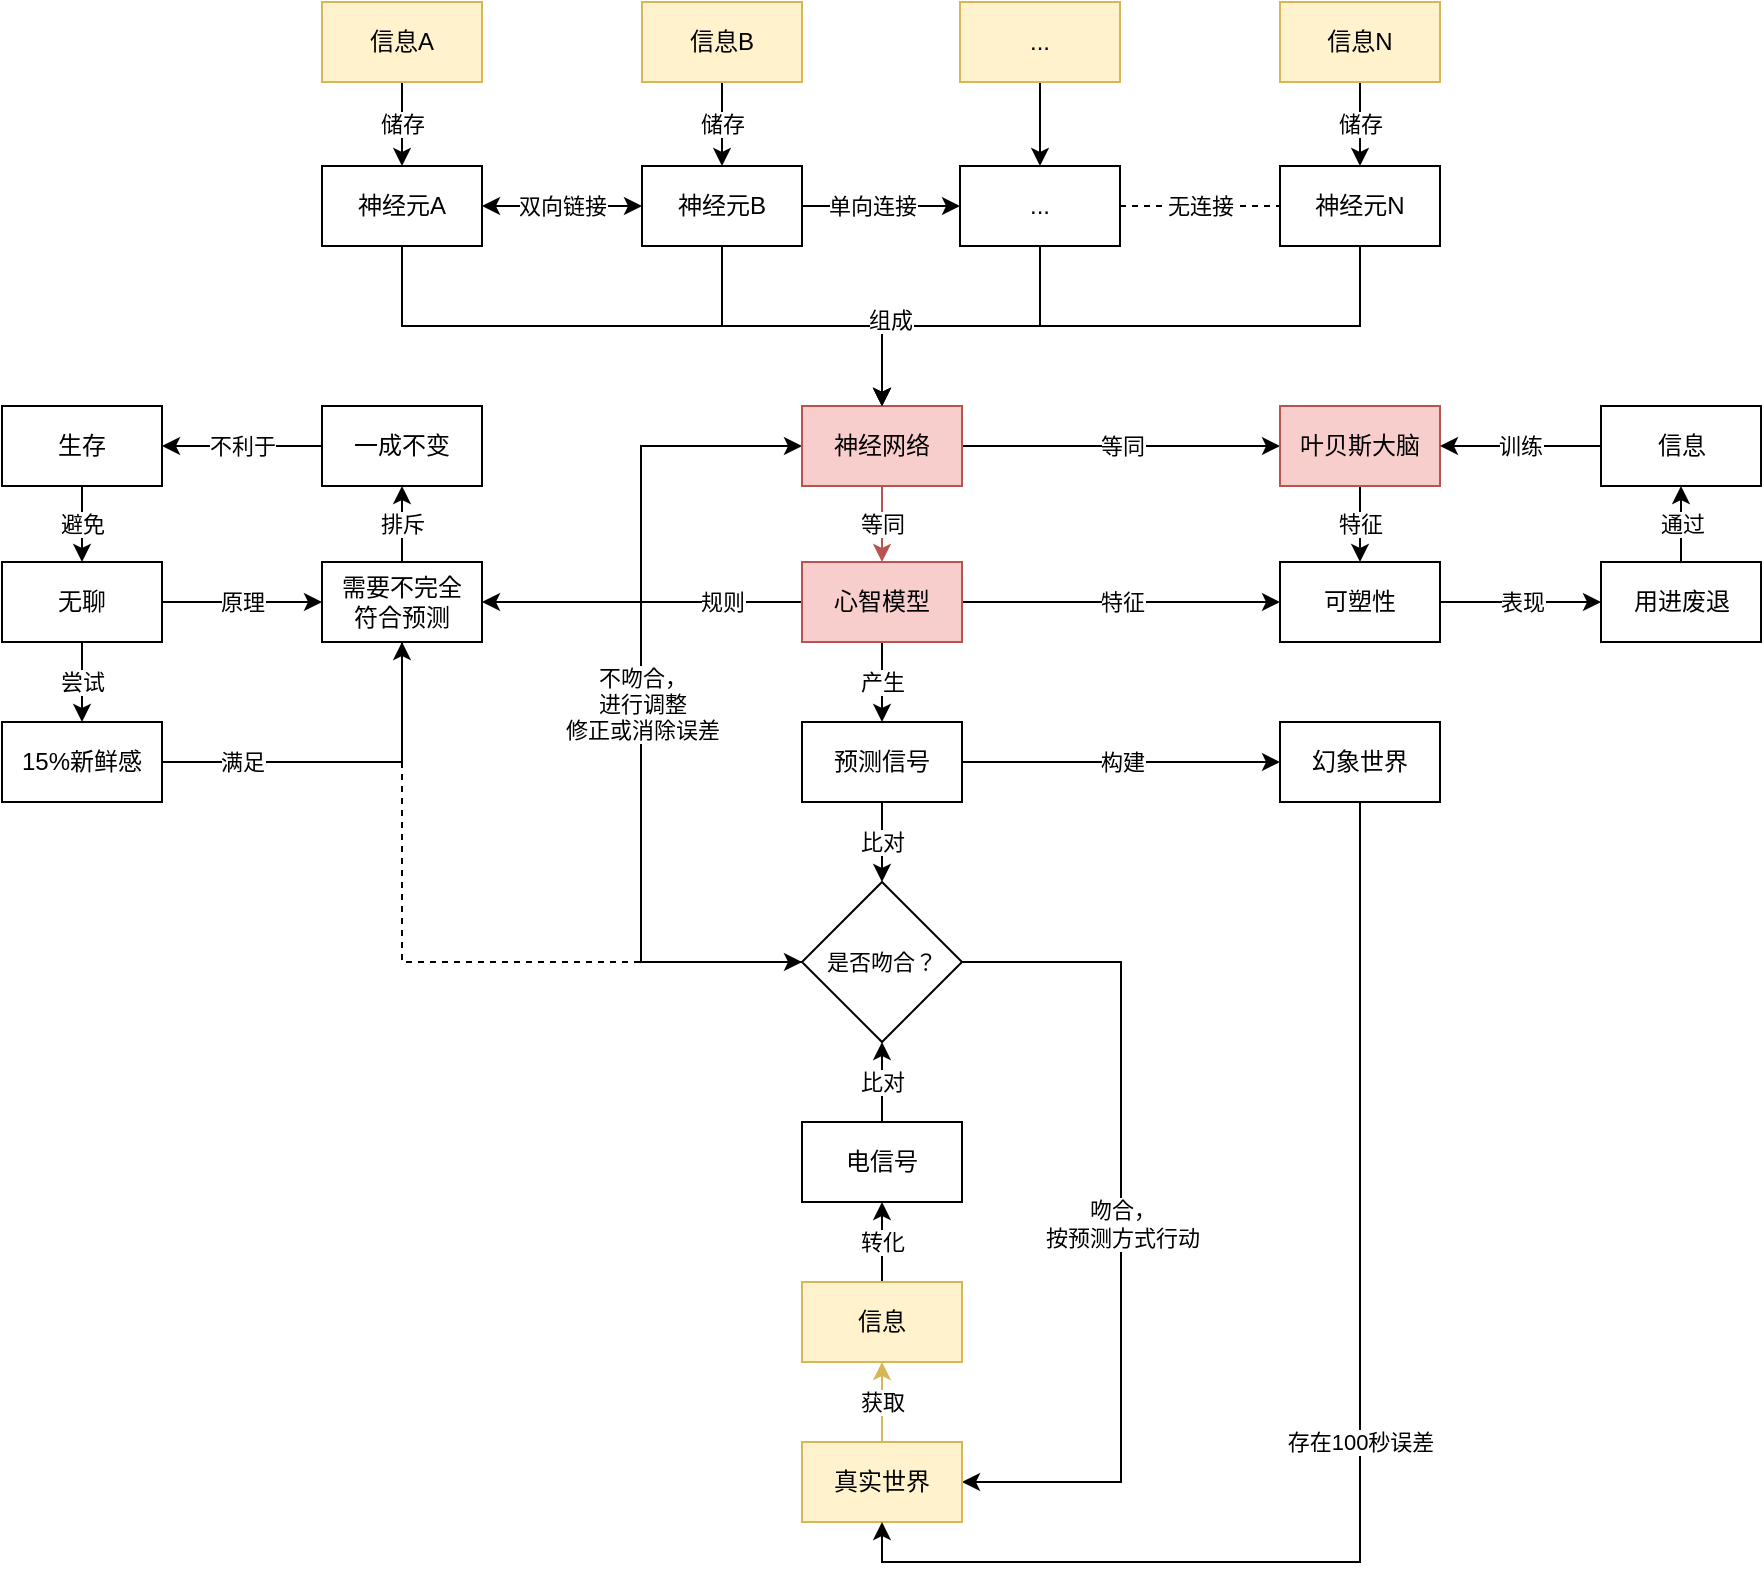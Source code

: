 <mxfile version="23.0.2" type="github">
  <diagram name="第 1 页" id="XvF2aFDsFJZ21GPqTzCf">
    <mxGraphModel dx="1434" dy="4253" grid="1" gridSize="10" guides="1" tooltips="1" connect="1" arrows="1" fold="1" page="1" pageScale="1" pageWidth="827" pageHeight="1169" math="0" shadow="0">
      <root>
        <mxCell id="0" />
        <mxCell id="1" parent="0" />
        <mxCell id="URVeLnV5q5m96tv4H8P8-46" value="转化" style="edgeStyle=orthogonalEdgeStyle;rounded=0;orthogonalLoop=1;jettySize=auto;html=1;" edge="1" parent="1" source="URVeLnV5q5m96tv4H8P8-2" target="URVeLnV5q5m96tv4H8P8-3">
          <mxGeometry relative="1" as="geometry" />
        </mxCell>
        <mxCell id="URVeLnV5q5m96tv4H8P8-2" value="信息" style="rounded=0;whiteSpace=wrap;html=1;fillColor=#fff2cc;strokeColor=#d6b656;" vertex="1" parent="1">
          <mxGeometry x="680" y="-2760" width="80" height="40" as="geometry" />
        </mxCell>
        <mxCell id="URVeLnV5q5m96tv4H8P8-47" value="比对" style="edgeStyle=orthogonalEdgeStyle;rounded=0;orthogonalLoop=1;jettySize=auto;html=1;" edge="1" parent="1" source="URVeLnV5q5m96tv4H8P8-3" target="URVeLnV5q5m96tv4H8P8-10">
          <mxGeometry relative="1" as="geometry" />
        </mxCell>
        <mxCell id="URVeLnV5q5m96tv4H8P8-3" value="电信号" style="rounded=0;whiteSpace=wrap;html=1;" vertex="1" parent="1">
          <mxGeometry x="680" y="-2840" width="80" height="40" as="geometry" />
        </mxCell>
        <mxCell id="URVeLnV5q5m96tv4H8P8-49" value="不吻合，&lt;br&gt;进行调整&lt;br&gt;修正或消除误差" style="edgeStyle=orthogonalEdgeStyle;rounded=0;orthogonalLoop=1;jettySize=auto;html=1;entryX=0;entryY=0.5;entryDx=0;entryDy=0;" edge="1" parent="1" source="URVeLnV5q5m96tv4H8P8-10" target="URVeLnV5q5m96tv4H8P8-14">
          <mxGeometry x="0.002" relative="1" as="geometry">
            <Array as="points">
              <mxPoint x="599.5" y="-2920" />
              <mxPoint x="599.5" y="-3178" />
            </Array>
            <mxPoint as="offset" />
          </mxGeometry>
        </mxCell>
        <mxCell id="URVeLnV5q5m96tv4H8P8-54" value="吻合，&lt;br&gt;按预测方式行动" style="edgeStyle=orthogonalEdgeStyle;rounded=0;orthogonalLoop=1;jettySize=auto;html=1;entryX=1;entryY=0.5;entryDx=0;entryDy=0;" edge="1" parent="1" source="URVeLnV5q5m96tv4H8P8-10" target="URVeLnV5q5m96tv4H8P8-52">
          <mxGeometry x="0.002" relative="1" as="geometry">
            <Array as="points">
              <mxPoint x="839.5" y="-2920" />
              <mxPoint x="839.5" y="-2660" />
            </Array>
            <mxPoint as="offset" />
          </mxGeometry>
        </mxCell>
        <mxCell id="URVeLnV5q5m96tv4H8P8-10" value="是否吻合？" style="rhombus;whiteSpace=wrap;html=1;fontFamily=Helvetica;fontSize=11;fontColor=default;" vertex="1" parent="1">
          <mxGeometry x="680" y="-2960" width="80" height="80" as="geometry" />
        </mxCell>
        <mxCell id="URVeLnV5q5m96tv4H8P8-18" value="双向链接" style="edgeStyle=orthogonalEdgeStyle;rounded=0;orthogonalLoop=1;jettySize=auto;html=1;entryX=0;entryY=0.5;entryDx=0;entryDy=0;strokeColor=default;startArrow=classic;startFill=1;" edge="1" parent="1" source="URVeLnV5q5m96tv4H8P8-13" target="URVeLnV5q5m96tv4H8P8-15">
          <mxGeometry relative="1" as="geometry" />
        </mxCell>
        <mxCell id="URVeLnV5q5m96tv4H8P8-34" style="edgeStyle=orthogonalEdgeStyle;rounded=0;orthogonalLoop=1;jettySize=auto;html=1;entryX=0.5;entryY=0;entryDx=0;entryDy=0;" edge="1" parent="1" source="URVeLnV5q5m96tv4H8P8-13" target="URVeLnV5q5m96tv4H8P8-14">
          <mxGeometry relative="1" as="geometry">
            <Array as="points">
              <mxPoint x="480" y="-3238" />
              <mxPoint x="720" y="-3238" />
            </Array>
          </mxGeometry>
        </mxCell>
        <mxCell id="URVeLnV5q5m96tv4H8P8-13" value="神经元A" style="rounded=0;whiteSpace=wrap;html=1;" vertex="1" parent="1">
          <mxGeometry x="440" y="-3318" width="80" height="40" as="geometry" />
        </mxCell>
        <mxCell id="URVeLnV5q5m96tv4H8P8-42" value="等同" style="edgeStyle=orthogonalEdgeStyle;rounded=0;orthogonalLoop=1;jettySize=auto;html=1;fillColor=#f8cecc;strokeColor=#b85450;" edge="1" parent="1" source="URVeLnV5q5m96tv4H8P8-14" target="URVeLnV5q5m96tv4H8P8-41">
          <mxGeometry relative="1" as="geometry" />
        </mxCell>
        <mxCell id="URVeLnV5q5m96tv4H8P8-65" value="等同" style="edgeStyle=orthogonalEdgeStyle;rounded=0;orthogonalLoop=1;jettySize=auto;html=1;entryX=0;entryY=0.5;entryDx=0;entryDy=0;" edge="1" parent="1" source="URVeLnV5q5m96tv4H8P8-14" target="URVeLnV5q5m96tv4H8P8-64">
          <mxGeometry relative="1" as="geometry" />
        </mxCell>
        <mxCell id="URVeLnV5q5m96tv4H8P8-14" value="神经网络" style="rounded=0;whiteSpace=wrap;html=1;fillColor=#f8cecc;strokeColor=#b85450;" vertex="1" parent="1">
          <mxGeometry x="680" y="-3198" width="80" height="40" as="geometry" />
        </mxCell>
        <mxCell id="URVeLnV5q5m96tv4H8P8-35" style="edgeStyle=orthogonalEdgeStyle;rounded=0;orthogonalLoop=1;jettySize=auto;html=1;entryX=0.5;entryY=0;entryDx=0;entryDy=0;" edge="1" parent="1" source="URVeLnV5q5m96tv4H8P8-15" target="URVeLnV5q5m96tv4H8P8-14">
          <mxGeometry relative="1" as="geometry" />
        </mxCell>
        <mxCell id="URVeLnV5q5m96tv4H8P8-38" value="" style="edgeStyle=orthogonalEdgeStyle;rounded=0;orthogonalLoop=1;jettySize=auto;html=1;" edge="1" parent="1" source="URVeLnV5q5m96tv4H8P8-15" target="URVeLnV5q5m96tv4H8P8-23">
          <mxGeometry relative="1" as="geometry" />
        </mxCell>
        <mxCell id="URVeLnV5q5m96tv4H8P8-40" value="单向连接" style="edgeLabel;html=1;align=center;verticalAlign=middle;resizable=0;points=[];" vertex="1" connectable="0" parent="URVeLnV5q5m96tv4H8P8-38">
          <mxGeometry x="-0.114" relative="1" as="geometry">
            <mxPoint as="offset" />
          </mxGeometry>
        </mxCell>
        <mxCell id="URVeLnV5q5m96tv4H8P8-15" value="神经元B" style="rounded=0;whiteSpace=wrap;html=1;" vertex="1" parent="1">
          <mxGeometry x="600" y="-3318" width="80" height="40" as="geometry" />
        </mxCell>
        <mxCell id="URVeLnV5q5m96tv4H8P8-17" value="储存" style="edgeStyle=orthogonalEdgeStyle;rounded=0;orthogonalLoop=1;jettySize=auto;html=1;" edge="1" parent="1" source="URVeLnV5q5m96tv4H8P8-16" target="URVeLnV5q5m96tv4H8P8-13">
          <mxGeometry relative="1" as="geometry" />
        </mxCell>
        <mxCell id="URVeLnV5q5m96tv4H8P8-16" value="信息A" style="rounded=0;whiteSpace=wrap;html=1;fillColor=#fff2cc;strokeColor=#d6b656;" vertex="1" parent="1">
          <mxGeometry x="440" y="-3400" width="80" height="40" as="geometry" />
        </mxCell>
        <mxCell id="URVeLnV5q5m96tv4H8P8-22" value="储存" style="edgeStyle=orthogonalEdgeStyle;rounded=0;orthogonalLoop=1;jettySize=auto;html=1;" edge="1" parent="1" source="URVeLnV5q5m96tv4H8P8-21" target="URVeLnV5q5m96tv4H8P8-15">
          <mxGeometry relative="1" as="geometry" />
        </mxCell>
        <mxCell id="URVeLnV5q5m96tv4H8P8-21" value="信息B" style="rounded=0;whiteSpace=wrap;html=1;fillColor=#fff2cc;strokeColor=#d6b656;" vertex="1" parent="1">
          <mxGeometry x="600" y="-3400" width="80" height="40" as="geometry" />
        </mxCell>
        <mxCell id="URVeLnV5q5m96tv4H8P8-36" style="edgeStyle=orthogonalEdgeStyle;rounded=0;orthogonalLoop=1;jettySize=auto;html=1;entryX=0.5;entryY=0;entryDx=0;entryDy=0;" edge="1" parent="1" source="URVeLnV5q5m96tv4H8P8-23" target="URVeLnV5q5m96tv4H8P8-14">
          <mxGeometry relative="1" as="geometry" />
        </mxCell>
        <mxCell id="URVeLnV5q5m96tv4H8P8-39" value="无连接" style="edgeStyle=orthogonalEdgeStyle;rounded=0;orthogonalLoop=1;jettySize=auto;html=1;endArrow=none;endFill=0;dashed=1;" edge="1" parent="1" source="URVeLnV5q5m96tv4H8P8-23" target="URVeLnV5q5m96tv4H8P8-25">
          <mxGeometry relative="1" as="geometry" />
        </mxCell>
        <mxCell id="URVeLnV5q5m96tv4H8P8-23" value="..." style="rounded=0;whiteSpace=wrap;html=1;" vertex="1" parent="1">
          <mxGeometry x="759" y="-3318" width="80" height="40" as="geometry" />
        </mxCell>
        <mxCell id="URVeLnV5q5m96tv4H8P8-37" style="edgeStyle=orthogonalEdgeStyle;rounded=0;orthogonalLoop=1;jettySize=auto;html=1;entryX=0.5;entryY=0;entryDx=0;entryDy=0;" edge="1" parent="1" source="URVeLnV5q5m96tv4H8P8-25" target="URVeLnV5q5m96tv4H8P8-14">
          <mxGeometry relative="1" as="geometry">
            <Array as="points">
              <mxPoint x="959" y="-3238" />
              <mxPoint x="720" y="-3238" />
            </Array>
          </mxGeometry>
        </mxCell>
        <mxCell id="URVeLnV5q5m96tv4H8P8-56" value="组成" style="edgeLabel;html=1;align=center;verticalAlign=middle;resizable=0;points=[];" vertex="1" connectable="0" parent="URVeLnV5q5m96tv4H8P8-37">
          <mxGeometry x="0.746" y="-2" relative="1" as="geometry">
            <mxPoint x="3" y="-1" as="offset" />
          </mxGeometry>
        </mxCell>
        <mxCell id="URVeLnV5q5m96tv4H8P8-25" value="神经元N" style="rounded=0;whiteSpace=wrap;html=1;" vertex="1" parent="1">
          <mxGeometry x="919" y="-3318" width="80" height="40" as="geometry" />
        </mxCell>
        <mxCell id="URVeLnV5q5m96tv4H8P8-29" value="储存" style="edgeStyle=orthogonalEdgeStyle;rounded=0;orthogonalLoop=1;jettySize=auto;html=1;" edge="1" parent="1" source="URVeLnV5q5m96tv4H8P8-26" target="URVeLnV5q5m96tv4H8P8-25">
          <mxGeometry relative="1" as="geometry" />
        </mxCell>
        <mxCell id="URVeLnV5q5m96tv4H8P8-26" value="信息N" style="rounded=0;whiteSpace=wrap;html=1;fillColor=#fff2cc;strokeColor=#d6b656;" vertex="1" parent="1">
          <mxGeometry x="919" y="-3400" width="80" height="40" as="geometry" />
        </mxCell>
        <mxCell id="URVeLnV5q5m96tv4H8P8-28" value="" style="edgeStyle=orthogonalEdgeStyle;rounded=0;orthogonalLoop=1;jettySize=auto;html=1;" edge="1" parent="1" source="URVeLnV5q5m96tv4H8P8-27" target="URVeLnV5q5m96tv4H8P8-23">
          <mxGeometry relative="1" as="geometry" />
        </mxCell>
        <mxCell id="URVeLnV5q5m96tv4H8P8-27" value="..." style="rounded=0;whiteSpace=wrap;html=1;fillColor=#fff2cc;strokeColor=#d6b656;" vertex="1" parent="1">
          <mxGeometry x="759" y="-3400" width="80" height="40" as="geometry" />
        </mxCell>
        <mxCell id="URVeLnV5q5m96tv4H8P8-44" value="产生" style="edgeStyle=orthogonalEdgeStyle;rounded=0;orthogonalLoop=1;jettySize=auto;html=1;" edge="1" parent="1" source="URVeLnV5q5m96tv4H8P8-41" target="URVeLnV5q5m96tv4H8P8-43">
          <mxGeometry relative="1" as="geometry" />
        </mxCell>
        <mxCell id="URVeLnV5q5m96tv4H8P8-66" value="特征" style="edgeStyle=orthogonalEdgeStyle;rounded=0;orthogonalLoop=1;jettySize=auto;html=1;entryX=0;entryY=0.5;entryDx=0;entryDy=0;" edge="1" parent="1" source="URVeLnV5q5m96tv4H8P8-41" target="URVeLnV5q5m96tv4H8P8-63">
          <mxGeometry relative="1" as="geometry" />
        </mxCell>
        <mxCell id="URVeLnV5q5m96tv4H8P8-89" style="edgeStyle=orthogonalEdgeStyle;rounded=0;orthogonalLoop=1;jettySize=auto;html=1;entryX=1;entryY=0.5;entryDx=0;entryDy=0;" edge="1" parent="1" source="URVeLnV5q5m96tv4H8P8-41" target="URVeLnV5q5m96tv4H8P8-85">
          <mxGeometry relative="1" as="geometry" />
        </mxCell>
        <mxCell id="URVeLnV5q5m96tv4H8P8-91" value="规则" style="edgeLabel;html=1;align=center;verticalAlign=middle;resizable=0;points=[];" vertex="1" connectable="0" parent="URVeLnV5q5m96tv4H8P8-89">
          <mxGeometry x="-0.5" relative="1" as="geometry">
            <mxPoint as="offset" />
          </mxGeometry>
        </mxCell>
        <mxCell id="URVeLnV5q5m96tv4H8P8-41" value="心智模型" style="rounded=0;whiteSpace=wrap;html=1;fillColor=#f8cecc;strokeColor=#b85450;" vertex="1" parent="1">
          <mxGeometry x="680" y="-3120" width="80" height="40" as="geometry" />
        </mxCell>
        <mxCell id="URVeLnV5q5m96tv4H8P8-45" value="比对" style="edgeStyle=orthogonalEdgeStyle;rounded=0;orthogonalLoop=1;jettySize=auto;html=1;" edge="1" parent="1" source="URVeLnV5q5m96tv4H8P8-43" target="URVeLnV5q5m96tv4H8P8-10">
          <mxGeometry relative="1" as="geometry" />
        </mxCell>
        <mxCell id="URVeLnV5q5m96tv4H8P8-60" value="构建" style="edgeStyle=orthogonalEdgeStyle;rounded=0;orthogonalLoop=1;jettySize=auto;html=1;entryX=0;entryY=0.5;entryDx=0;entryDy=0;" edge="1" parent="1" source="URVeLnV5q5m96tv4H8P8-43" target="URVeLnV5q5m96tv4H8P8-59">
          <mxGeometry relative="1" as="geometry" />
        </mxCell>
        <mxCell id="URVeLnV5q5m96tv4H8P8-43" value="预测信号" style="rounded=0;whiteSpace=wrap;html=1;" vertex="1" parent="1">
          <mxGeometry x="680" y="-3040" width="80" height="40" as="geometry" />
        </mxCell>
        <mxCell id="URVeLnV5q5m96tv4H8P8-53" value="获取" style="edgeStyle=orthogonalEdgeStyle;rounded=0;orthogonalLoop=1;jettySize=auto;html=1;fillColor=#fff2cc;strokeColor=#d6b656;" edge="1" parent="1" source="URVeLnV5q5m96tv4H8P8-52" target="URVeLnV5q5m96tv4H8P8-2">
          <mxGeometry relative="1" as="geometry" />
        </mxCell>
        <mxCell id="URVeLnV5q5m96tv4H8P8-52" value="真实世界" style="rounded=0;whiteSpace=wrap;html=1;fillColor=#fff2cc;strokeColor=#d6b656;" vertex="1" parent="1">
          <mxGeometry x="680" y="-2680" width="80" height="40" as="geometry" />
        </mxCell>
        <mxCell id="URVeLnV5q5m96tv4H8P8-62" value="存在100秒误差" style="edgeStyle=orthogonalEdgeStyle;rounded=0;orthogonalLoop=1;jettySize=auto;html=1;entryX=0.5;entryY=1;entryDx=0;entryDy=0;" edge="1" parent="1" source="URVeLnV5q5m96tv4H8P8-59" target="URVeLnV5q5m96tv4H8P8-52">
          <mxGeometry x="0.002" relative="1" as="geometry">
            <Array as="points">
              <mxPoint x="959.5" y="-2620" />
              <mxPoint x="720.5" y="-2620" />
            </Array>
            <mxPoint as="offset" />
          </mxGeometry>
        </mxCell>
        <mxCell id="URVeLnV5q5m96tv4H8P8-59" value="幻象世界" style="rounded=0;whiteSpace=wrap;html=1;" vertex="1" parent="1">
          <mxGeometry x="919" y="-3040" width="80" height="40" as="geometry" />
        </mxCell>
        <mxCell id="URVeLnV5q5m96tv4H8P8-69" value="表现" style="edgeStyle=orthogonalEdgeStyle;rounded=0;orthogonalLoop=1;jettySize=auto;html=1;" edge="1" parent="1" source="URVeLnV5q5m96tv4H8P8-63" target="URVeLnV5q5m96tv4H8P8-68">
          <mxGeometry relative="1" as="geometry" />
        </mxCell>
        <mxCell id="URVeLnV5q5m96tv4H8P8-63" value="可塑性" style="rounded=0;whiteSpace=wrap;html=1;" vertex="1" parent="1">
          <mxGeometry x="919" y="-3120" width="80" height="40" as="geometry" />
        </mxCell>
        <mxCell id="URVeLnV5q5m96tv4H8P8-67" value="特征" style="edgeStyle=orthogonalEdgeStyle;rounded=0;orthogonalLoop=1;jettySize=auto;html=1;" edge="1" parent="1" source="URVeLnV5q5m96tv4H8P8-64" target="URVeLnV5q5m96tv4H8P8-63">
          <mxGeometry relative="1" as="geometry" />
        </mxCell>
        <mxCell id="URVeLnV5q5m96tv4H8P8-64" value="叶贝斯大脑" style="rounded=0;whiteSpace=wrap;html=1;fillColor=#f8cecc;strokeColor=#b85450;" vertex="1" parent="1">
          <mxGeometry x="919" y="-3198" width="80" height="40" as="geometry" />
        </mxCell>
        <mxCell id="URVeLnV5q5m96tv4H8P8-73" value="通过" style="edgeStyle=orthogonalEdgeStyle;rounded=0;orthogonalLoop=1;jettySize=auto;html=1;" edge="1" parent="1" source="URVeLnV5q5m96tv4H8P8-68" target="URVeLnV5q5m96tv4H8P8-70">
          <mxGeometry relative="1" as="geometry" />
        </mxCell>
        <mxCell id="URVeLnV5q5m96tv4H8P8-68" value="用进废退" style="rounded=0;whiteSpace=wrap;html=1;" vertex="1" parent="1">
          <mxGeometry x="1079.5" y="-3120" width="80" height="40" as="geometry" />
        </mxCell>
        <mxCell id="URVeLnV5q5m96tv4H8P8-71" value="训练" style="edgeStyle=orthogonalEdgeStyle;rounded=0;orthogonalLoop=1;jettySize=auto;html=1;" edge="1" parent="1" source="URVeLnV5q5m96tv4H8P8-70" target="URVeLnV5q5m96tv4H8P8-64">
          <mxGeometry relative="1" as="geometry" />
        </mxCell>
        <mxCell id="URVeLnV5q5m96tv4H8P8-70" value="信息" style="rounded=0;whiteSpace=wrap;html=1;" vertex="1" parent="1">
          <mxGeometry x="1079.5" y="-3198" width="80" height="40" as="geometry" />
        </mxCell>
        <mxCell id="URVeLnV5q5m96tv4H8P8-93" value="不利于" style="edgeStyle=orthogonalEdgeStyle;rounded=0;orthogonalLoop=1;jettySize=auto;html=1;" edge="1" parent="1" source="URVeLnV5q5m96tv4H8P8-74" target="URVeLnV5q5m96tv4H8P8-81">
          <mxGeometry relative="1" as="geometry" />
        </mxCell>
        <mxCell id="URVeLnV5q5m96tv4H8P8-74" value="一成不变" style="rounded=0;whiteSpace=wrap;html=1;" vertex="1" parent="1">
          <mxGeometry x="440" y="-3198" width="80" height="40" as="geometry" />
        </mxCell>
        <mxCell id="URVeLnV5q5m96tv4H8P8-95" value="" style="edgeStyle=orthogonalEdgeStyle;rounded=0;orthogonalLoop=1;jettySize=auto;html=1;" edge="1" parent="1" source="URVeLnV5q5m96tv4H8P8-80" target="URVeLnV5q5m96tv4H8P8-85">
          <mxGeometry relative="1" as="geometry" />
        </mxCell>
        <mxCell id="URVeLnV5q5m96tv4H8P8-96" value="原理" style="edgeLabel;html=1;align=center;verticalAlign=middle;resizable=0;points=[];" vertex="1" connectable="0" parent="URVeLnV5q5m96tv4H8P8-95">
          <mxGeometry relative="1" as="geometry">
            <mxPoint as="offset" />
          </mxGeometry>
        </mxCell>
        <mxCell id="URVeLnV5q5m96tv4H8P8-102" value="尝试" style="edgeStyle=orthogonalEdgeStyle;rounded=0;orthogonalLoop=1;jettySize=auto;html=1;" edge="1" parent="1" source="URVeLnV5q5m96tv4H8P8-80" target="URVeLnV5q5m96tv4H8P8-99">
          <mxGeometry relative="1" as="geometry" />
        </mxCell>
        <mxCell id="URVeLnV5q5m96tv4H8P8-80" value="无聊" style="rounded=0;whiteSpace=wrap;html=1;" vertex="1" parent="1">
          <mxGeometry x="280" y="-3120" width="80" height="40" as="geometry" />
        </mxCell>
        <mxCell id="URVeLnV5q5m96tv4H8P8-105" value="避免" style="edgeStyle=orthogonalEdgeStyle;rounded=0;orthogonalLoop=1;jettySize=auto;html=1;entryX=0.5;entryY=0;entryDx=0;entryDy=0;" edge="1" parent="1" source="URVeLnV5q5m96tv4H8P8-81" target="URVeLnV5q5m96tv4H8P8-80">
          <mxGeometry relative="1" as="geometry" />
        </mxCell>
        <mxCell id="URVeLnV5q5m96tv4H8P8-81" value="生存" style="rounded=0;whiteSpace=wrap;html=1;" vertex="1" parent="1">
          <mxGeometry x="280" y="-3198" width="80" height="40" as="geometry" />
        </mxCell>
        <mxCell id="URVeLnV5q5m96tv4H8P8-90" value="排斥" style="edgeStyle=orthogonalEdgeStyle;rounded=0;orthogonalLoop=1;jettySize=auto;html=1;" edge="1" parent="1" source="URVeLnV5q5m96tv4H8P8-85" target="URVeLnV5q5m96tv4H8P8-74">
          <mxGeometry relative="1" as="geometry" />
        </mxCell>
        <mxCell id="URVeLnV5q5m96tv4H8P8-98" style="edgeStyle=orthogonalEdgeStyle;rounded=0;orthogonalLoop=1;jettySize=auto;html=1;entryX=0;entryY=0.5;entryDx=0;entryDy=0;dashed=1;" edge="1" parent="1" source="URVeLnV5q5m96tv4H8P8-85" target="URVeLnV5q5m96tv4H8P8-10">
          <mxGeometry relative="1" as="geometry">
            <Array as="points">
              <mxPoint x="480" y="-2920" />
            </Array>
          </mxGeometry>
        </mxCell>
        <mxCell id="URVeLnV5q5m96tv4H8P8-85" value="需要不完全&lt;br&gt;符合预测" style="rounded=0;whiteSpace=wrap;html=1;" vertex="1" parent="1">
          <mxGeometry x="440" y="-3120" width="80" height="40" as="geometry" />
        </mxCell>
        <mxCell id="URVeLnV5q5m96tv4H8P8-100" style="edgeStyle=orthogonalEdgeStyle;rounded=0;orthogonalLoop=1;jettySize=auto;html=1;entryX=0.5;entryY=1;entryDx=0;entryDy=0;" edge="1" parent="1" source="URVeLnV5q5m96tv4H8P8-99" target="URVeLnV5q5m96tv4H8P8-85">
          <mxGeometry relative="1" as="geometry" />
        </mxCell>
        <mxCell id="URVeLnV5q5m96tv4H8P8-101" value="满足" style="edgeLabel;html=1;align=center;verticalAlign=middle;resizable=0;points=[];" vertex="1" connectable="0" parent="URVeLnV5q5m96tv4H8P8-100">
          <mxGeometry x="-0.556" relative="1" as="geometry">
            <mxPoint as="offset" />
          </mxGeometry>
        </mxCell>
        <mxCell id="URVeLnV5q5m96tv4H8P8-99" value="15%新鲜感" style="rounded=0;whiteSpace=wrap;html=1;" vertex="1" parent="1">
          <mxGeometry x="280" y="-3040" width="80" height="40" as="geometry" />
        </mxCell>
      </root>
    </mxGraphModel>
  </diagram>
</mxfile>
